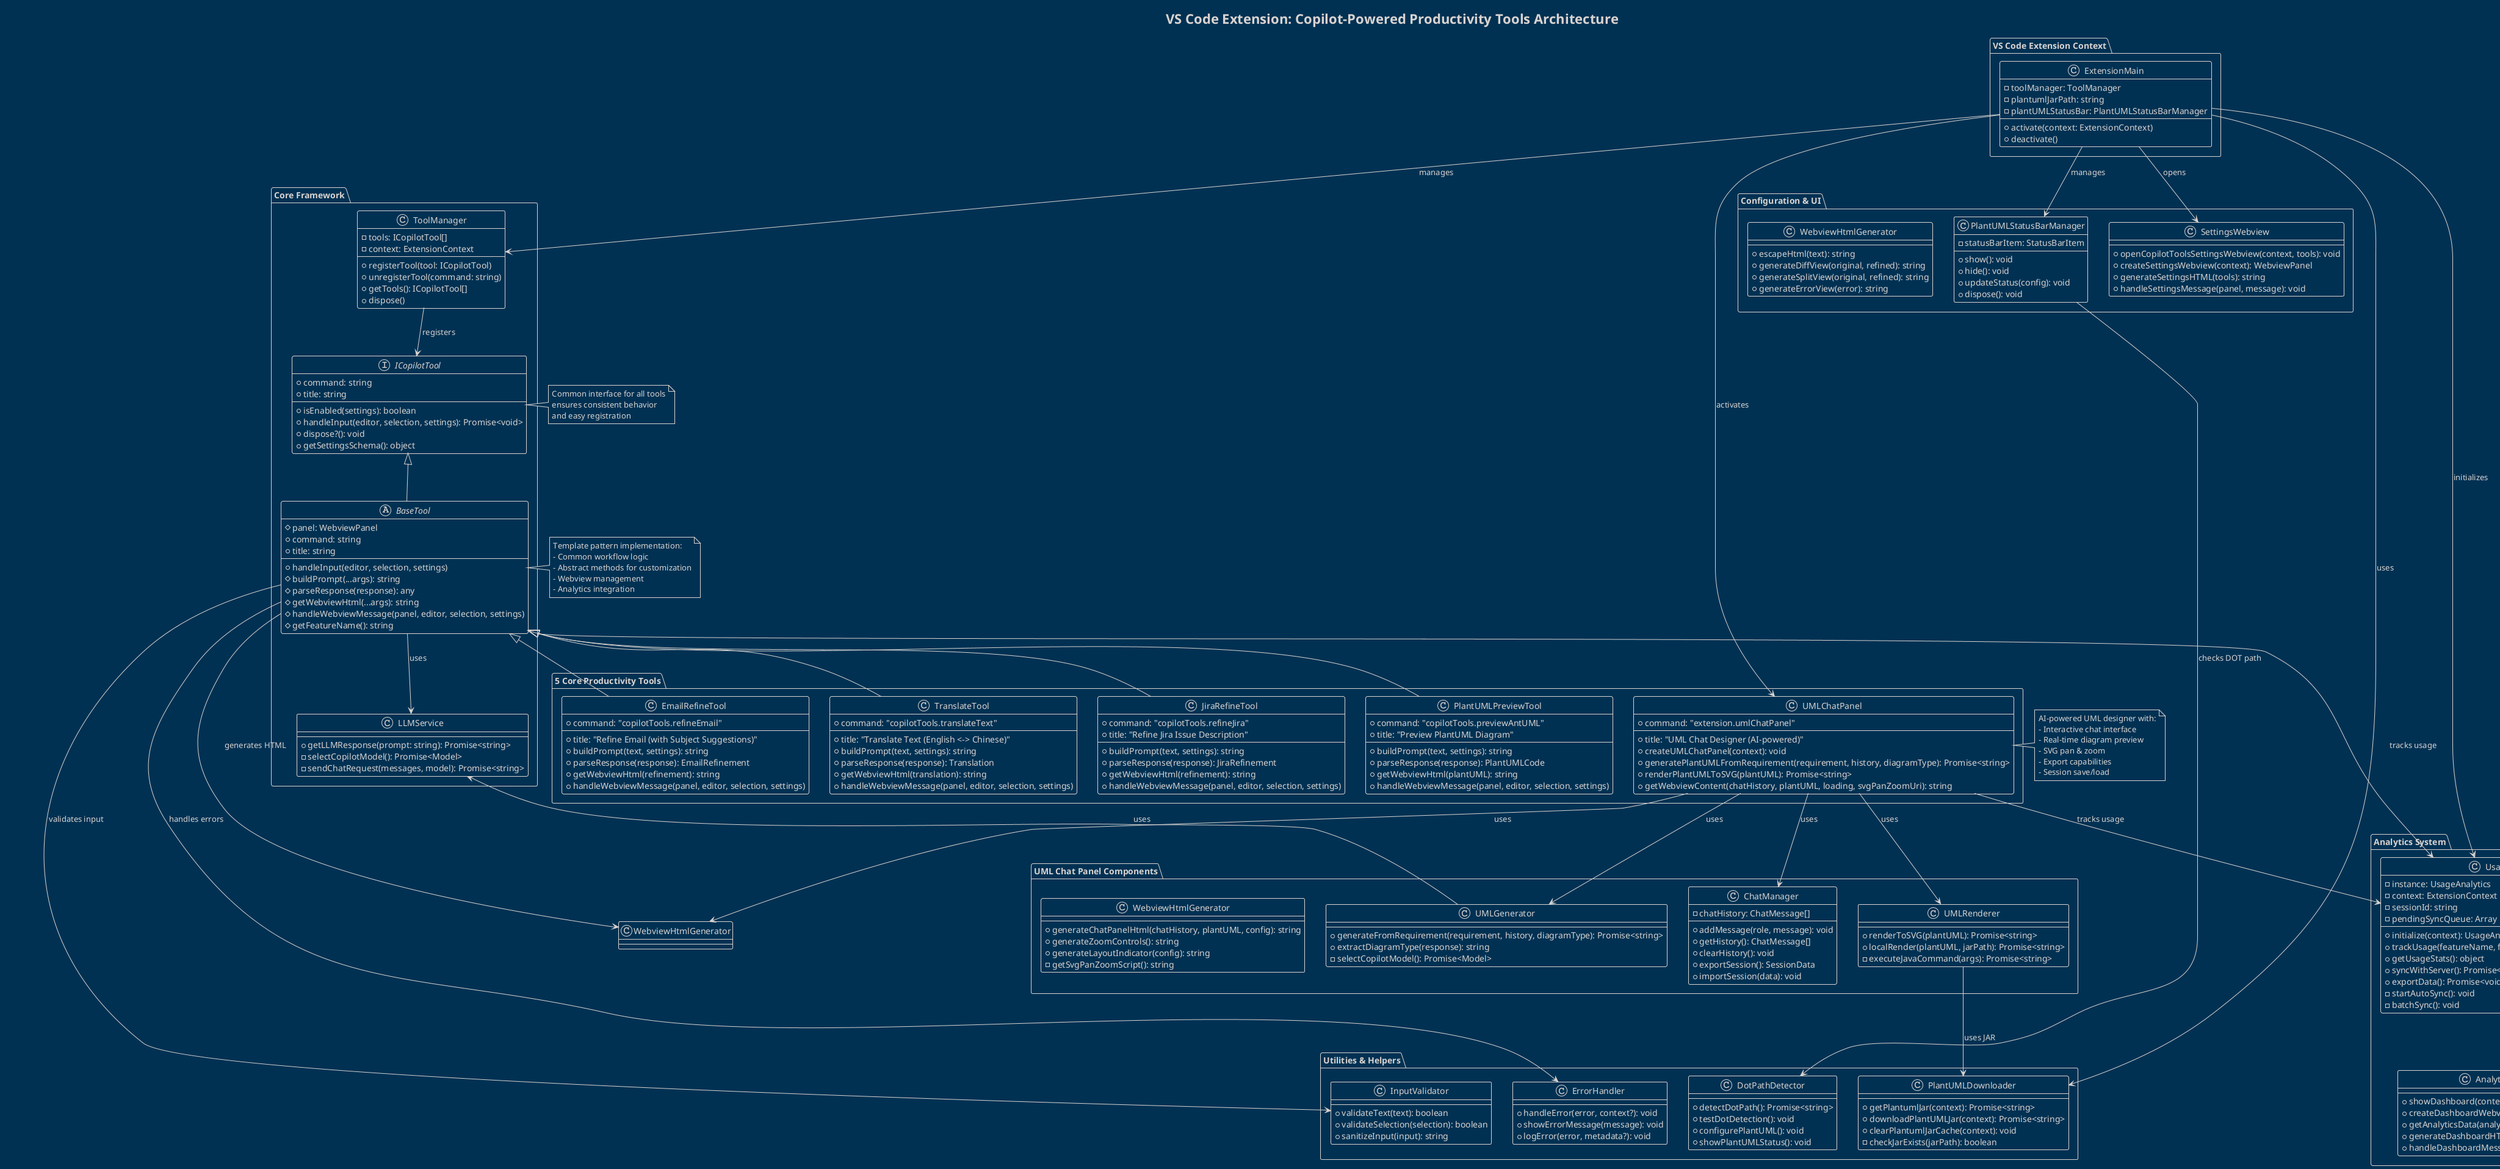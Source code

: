 @startuml Extension Architecture
!theme blueprint
title VS Code Extension: Copilot-Powered Productivity Tools Architecture

package "VS Code Extension Context" {
    class ExtensionMain {
        +activate(context: ExtensionContext)
        +deactivate()
        -toolManager: ToolManager
        -plantumlJarPath: string
        -plantUMLStatusBar: PlantUMLStatusBarManager
    }
}

package "Core Framework" {
    interface ICopilotTool {
        +command: string
        +title: string
        +isEnabled(settings): boolean
        +handleInput(editor, selection, settings): Promise<void>
        +dispose?(): void
        +getSettingsSchema(): object
    }
    
    class ToolManager {
        -tools: ICopilotTool[]
        -context: ExtensionContext
        +registerTool(tool: ICopilotTool)
        +unregisterTool(command: string)
        +getTools(): ICopilotTool[]
        +dispose()
    }
    
    abstract class BaseTool {
        #panel: WebviewPanel
        +command: string
        +title: string
        +handleInput(editor, selection, settings)
        #buildPrompt(...args): string
        #parseResponse(response): any
        #getWebviewHtml(...args): string
        #handleWebviewMessage(panel, editor, selection, settings)
        #getFeatureName(): string
    }
    
    class LLMService {
        +getLLMResponse(prompt: string): Promise<string>
        -selectCopilotModel(): Promise<Model>
        -sendChatRequest(messages, model): Promise<string>
    }
}

package "5 Core Productivity Tools" {
    class EmailRefineTool {
        +command: "copilotTools.refineEmail"
        +title: "Refine Email (with Subject Suggestions)"
        +buildPrompt(text, settings): string
        +parseResponse(response): EmailRefinement
        +getWebviewHtml(refinement): string
        +handleWebviewMessage(panel, editor, selection, settings)
    }
    
    class TranslateTool {
        +command: "copilotTools.translateText"
        +title: "Translate Text (English <-> Chinese)"
        +buildPrompt(text, settings): string
        +parseResponse(response): Translation
        +getWebviewHtml(translation): string
        +handleWebviewMessage(panel, editor, selection, settings)
    }
    
    class JiraRefineTool {
        +command: "copilotTools.refineJira"
        +title: "Refine Jira Issue Description"
        +buildPrompt(text, settings): string
        +parseResponse(response): JiraRefinement
        +getWebviewHtml(refinement): string
        +handleWebviewMessage(panel, editor, selection, settings)
    }
    
    class PlantUMLPreviewTool {
        +command: "copilotTools.previewAntUML"
        +title: "Preview PlantUML Diagram"
        +buildPrompt(text, settings): string
        +parseResponse(response): PlantUMLCode
        +getWebviewHtml(plantUML): string
        +handleWebviewMessage(panel, editor, selection, settings)
    }
    
    class UMLChatPanel {
        +command: "extension.umlChatPanel"
        +title: "UML Chat Designer (AI-powered)"
        +createUMLChatPanel(context): void
        +generatePlantUMLFromRequirement(requirement, history, diagramType): Promise<string>
        +renderPlantUMLToSVG(plantUML): Promise<string>
        +getWebviewContent(chatHistory, plantUML, loading, svgPanZoomUri): string
    }
}

package "UML Chat Panel Components" {
    class UMLGenerator {
        +generateFromRequirement(requirement, history, diagramType): Promise<string>
        +extractDiagramType(response): string
        -selectCopilotModel(): Promise<Model>
    }
    
    class ChatManager {
        -chatHistory: ChatMessage[]
        +addMessage(role, message): void
        +getHistory(): ChatMessage[]
        +clearHistory(): void
        +exportSession(): SessionData
        +importSession(data): void
    }
    
    class UMLRenderer {
        +renderToSVG(plantUML): Promise<string>
        +localRender(plantUML, jarPath): Promise<string>
        -executeJavaCommand(args): Promise<string>
    }
    
    class WebviewHtmlGenerator {
        +generateChatPanelHtml(chatHistory, plantUML, config): string
        +generateZoomControls(): string
        +generateLayoutIndicator(config): string
        -getSvgPanZoomScript(): string
    }
}

package "Analytics System" {
    class UsageAnalytics {
        -instance: UsageAnalytics
        -context: ExtensionContext
        -sessionId: string
        -pendingSyncQueue: Array
        +initialize(context): UsageAnalytics
        +trackUsage(featureName, functionName?, metadata?): void
        +getUsageStats(): object
        +syncWithServer(): Promise<SyncResult>
        +exportData(): Promise<void>
        -startAutoSync(): void
        -batchSync(): void
    }
    
    class AnalyticsDashboard {
        +showDashboard(context): void
        +createDashboardWebview(context): WebviewPanel
        +getAnalyticsData(analytics): DashboardData
        +generateDashboardHTML(data): string
        +handleDashboardMessage(panel, message): void
    }
}

package "Configuration & UI" {
    class SettingsWebview {
        +openCopilotToolsSettingsWebview(context, tools): void
        +createSettingsWebview(context): WebviewPanel
        +generateSettingsHTML(tools): string
        +handleSettingsMessage(panel, message): void
    }
    
    class PlantUMLStatusBarManager {
        -statusBarItem: StatusBarItem
        +show(): void
        +hide(): void
        +updateStatus(config): void
        +dispose(): void
    }
    
    class WebviewHtmlGenerator {
        +escapeHtml(text): string
        +generateDiffView(original, refined): string
        +generateSplitView(original, refined): string
        +generateErrorView(error): string
    }
}

package "Utilities & Helpers" {
    class PlantUMLDownloader {
        +getPlantumlJar(context): Promise<string>
        +downloadPlantUMLJar(context): Promise<string>
        +clearPlantumlJarCache(context): void
        -checkJarExists(jarPath): boolean
    }
    
    class DotPathDetector {
        +detectDotPath(): Promise<string>
        +testDotDetection(): void
        +configurePlantUML(): void
        +showPlantUMLStatus(): void
    }
    
    class InputValidator {
        +validateText(text): boolean
        +validateSelection(selection): boolean
        +sanitizeInput(input): string
    }
    
    class ErrorHandler {
        +handleError(error, context?): void
        +showErrorMessage(message): void
        +logError(error, metadata?): void
    }
}

' Relationships
ExtensionMain --> ToolManager : manages
ToolManager --> ICopilotTool : registers
ICopilotTool <|-- BaseTool
BaseTool <|-- EmailRefineTool
BaseTool <|-- TranslateTool
BaseTool <|-- JiraRefineTool
BaseTool <|-- PlantUMLPreviewTool

ExtensionMain --> UMLChatPanel : activates
UMLChatPanel --> UMLGenerator : uses
UMLChatPanel --> ChatManager : uses
UMLChatPanel --> UMLRenderer : uses
UMLChatPanel --> WebviewHtmlGenerator : uses

BaseTool --> LLMService : uses
UMLGenerator --> LLMService : uses

ExtensionMain --> UsageAnalytics : initializes
BaseTool --> UsageAnalytics : tracks usage
UMLChatPanel --> UsageAnalytics : tracks usage
UsageAnalytics --> AnalyticsDashboard : provides data

ExtensionMain --> SettingsWebview : opens
ExtensionMain --> PlantUMLStatusBarManager : manages
ExtensionMain --> PlantUMLDownloader : uses

UMLRenderer --> PlantUMLDownloader : uses JAR
PlantUMLStatusBarManager --> DotPathDetector : checks DOT path

BaseTool --> WebviewHtmlGenerator : generates HTML
BaseTool --> InputValidator : validates input
BaseTool --> ErrorHandler : handles errors

note right of ICopilotTool
  Common interface for all tools
  ensures consistent behavior
  and easy registration
end note

note right of UsageAnalytics
  Privacy-focused analytics
  - Local storage only
  - Batched sync for performance
  - Optional server sync
  - No sensitive data collection
end note

note right of UMLChatPanel
  AI-powered UML designer with:
  - Interactive chat interface
  - Real-time diagram preview
  - SVG pan & zoom
  - Export capabilities
  - Session save/load
end note

note left of BaseTool
  Template pattern implementation:
  - Common workflow logic
  - Abstract methods for customization
  - Webview management
  - Analytics integration
end note

@enduml
